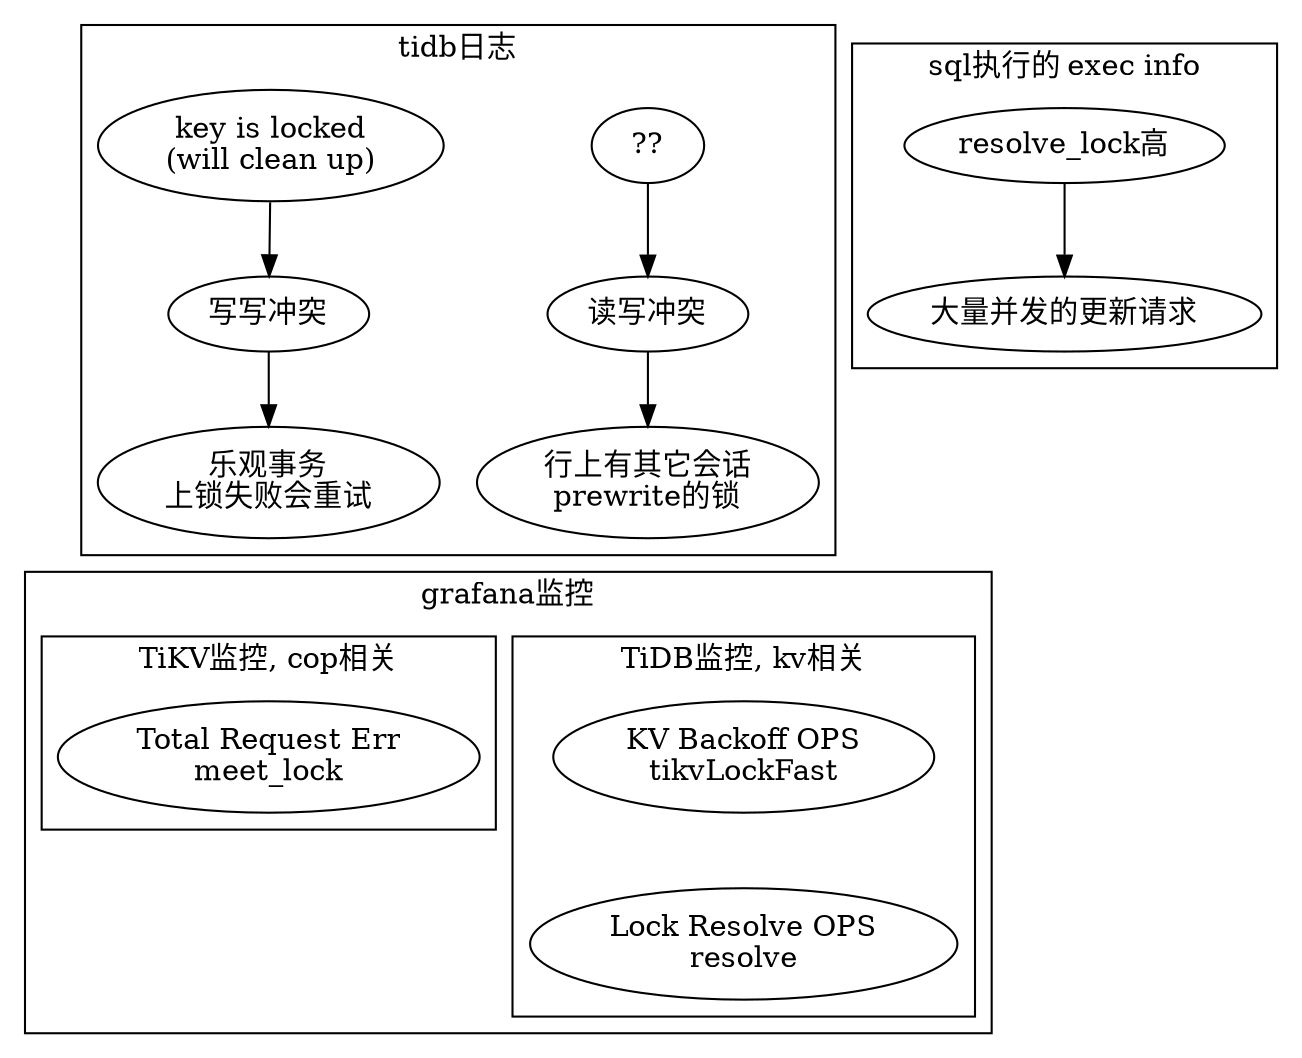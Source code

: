 digraph {

    subgraph cluster_tidblog {
        label = "tidb日志"
        rw_conflict[label="读写冲突"];
        ww_conflict[label="写写冲突"];
        "??" -> rw_conflict -> "行上有其它会话\nprewrite的锁" ;
        "key is locked\n(will clean up)" -> ww_conflict -> "乐观事务\n上锁失败会重试";

    }
    
    subgraph cluster_grafana {
        label = "grafana监控"

        subgraph cluster_gf_tidb {
            label = "TiDB监控, kv相关"
            kv_err1[label = "KV Backoff OPS\ntikvLockFast"];
            kv_err2[label = "Lock Resolve OPS\nresolve"]
            kv_err1 -> kv_err2 [style=invis]
            //  | {KV Backoff OPS |Lock Resolve OPS}"]
        }
        
        subgraph cluster_gf_tikv {
            label = "TiKV监控, cop相关"
            cop_view[label = "Total Request Err\nmeet_lock"];
        }
    }

    subgraph cluster_execinfo {
        label = "sql执行的 exec info"

        "resolve_lock高" -> "大量并发的更新请求"
    }
    "乐观事务\n上锁失败会重试" -> cop_view [style=invis]
}


















